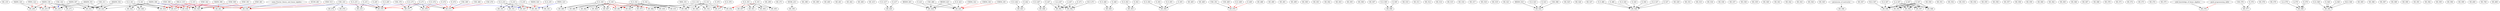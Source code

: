 digraph G {
    EE_135;
    edge [color=black];
    MATH_126 -> EE_205;
    MATH_136 -> EE_205;
    edge [color=red];
    PHYS_122 -> EE_205;
    edge [color=black];
    MATH_126 -> EE_215;
    MATH_307 -> EE_215;
    MATH_136 -> EE_215;
    edge [color=red];
    PHYS_122 -> EE_215;
    edge [color=black];
    E_E_215 -> EE_233;
    E_215 -> EE_233;
    edge [color=black];
    MATH_136 -> EE_235;
    MATH_307 -> EE_235;
    AMATH_351 -> EE_235;
    edge [color=red];
    PHYS_122 -> EE_235;
    edge [color=blue];
    CSE_142 -> EE_235;
    edge [color=black];
    CSE_142 -> EE_271;
    EE_299;
    edge [color=black];
    E_E_233 -> EE_331;
    E_233 -> EE_331;
    edge [color=black];
    E_E_331 -> EE_332;
    E_331 -> EE_332;
    edge [color=black];
    E_E_235 -> EE_341;
    E_235 -> EE_341;
    edge [color=black];
    E_E_233 -> EE_351;
    E_233 -> EE_351;
    edge [color=black];
    E_E_233 -> EE_361;
    E_233 -> EE_361;
    edge [color=red];
    MATH_324 -> EE_361;
    edge [color=blue];
    PHYS_123 -> EE_361;
    EE_371;
    edge [color=black];
    HCDE_231 -> EE_393;
    EE_398;
    EE_399;
    EE_400;
    EE_401;
    EE_402;
    EE_406;
    EE_415;
    edge [color=black];
    E_E_341 -> EE_416;
    E_341 -> EE_416;
    edge [color=red];
    STAT_390 -> EE_416;
    IND_E_315 -> EE_416;
    E_315 -> EE_416;
    edge [color=black];
    E_E_341 -> EE_417;
    E_341 -> EE_417;
    edge [color=red];
    IND_E_315 -> EE_417;
    E_315 -> EE_417;
    MATH_390 -> EE_417;
    STAT_390 -> EE_417;
    edge [color=black];
    MATH_308 -> EE_418;
    edge [color=red];
    MATH_390 -> EE_418;
    STAT_390 -> EE_418;
    IND_E_315 -> EE_418;
    E_315 -> EE_418;
    edge [color=black];
    E_E_417 -> EE_420;
    E_417 -> EE_420;
    edge [color=black];
    MATH_136 -> EE_423;
    MATH_307 -> EE_423;
    AMATH_351 -> EE_423;
    CSE_311 -> EE_423;
    MATH_308 -> EE_423;
    AMATH_352 -> EE_423;
    edge [color=black];
    BIOEN_401 -> EE_424;
    BIOEN_423 -> EE_424;
    E_E_423 -> EE_424;
    E_423 -> EE_424;
    CSE_486 -> EE_424;
    edge [color=black];
    BIOEN_423 -> EE_425;
    E_E_423 -> EE_425;
    E_423 -> EE_425;
    CSE_486 -> EE_425;
    edge [color=red];
    CHEM_142 -> EE_425;
    CHEM_144 -> EE_425;
    CHEM_145 -> EE_425;
    edge [color=black];
    E_E_332 -> EE_433;
    E_332 -> EE_433;
    edge [color=black];
    E_E_332 -> EE_436;
    E_332 -> EE_436;
    edge [color=black];
    E_E_341 -> EE_440;
    E_341 -> EE_440;
    edge [color=black];
    E_E_341 -> EE_442;
    E_341 -> EE_442;
    edge [color=black];
    E_E_442 -> EE_443;
    E_442 -> EE_443;
    edge [color=black];
    E_E_233 -> EE_447;
    E_233 -> EE_447;
    edge [color=red];
    E_E_235 -> EE_447;
    E_235 -> EE_447;
    edge [color=blue];
    MATH_308 -> EE_447;
    edge [color=black];
    E_E_447 -> EE_448;
    E_447 -> EE_448;
    edge [color=black];
    E_E_448 -> EE_449;
    E_448 -> EE_449;
    edge [color=black];
    E_E_351 -> EE_451;
    E_351 -> EE_451;
    edge [color=black];
    E_E_331 -> EE_452;
    E_331 -> EE_452;
    edge [color=red];
    E_E_351 -> EE_452;
    E_351 -> EE_452;
    edge [color=black];
    E_E_452 -> EE_453;
    E_452 -> EE_453;
    edge [color=black];
    E_E_351 -> EE_454;
    E_351 -> EE_454;
    edge [color=black];
    E_E_351 -> EE_455;
    E_351 -> EE_455;
    edge [color=black];
    E_E_454 -> EE_456;
    E_454 -> EE_456;
    E_E_455 -> EE_456;
    E_455 -> EE_456;
    edge [color=black];
    E_E_351 -> EE_457;
    E_351 -> EE_457;
    edge [color=black];
    CSE_143 -> EE_461;
    edge [color=red];
    MATH_390 -> EE_461;
    STAT_391 -> EE_461;
    IND_E_315 -> EE_461;
    E_315 -> EE_461;
    edge [color=black];
    E_E_361 -> EE_462;
    E_361 -> EE_462;
    edge [color=black];
    E_E_332 -> EE_463;
    E_332 -> EE_463;
    edge [color=red];
    E_E_361 -> EE_463;
    E_361 -> EE_463;
    edge [color=black];
    E_E_361 -> EE_464;
    E_361 -> EE_464;
    EE_465;
    edge [color=black];
    E_E_361 -> EE_467;
    E_361 -> EE_467;
    EE_469;
    edge [color=black];
    CSE_351 -> EE_470;
    edge [color=red];
    CSE_469 -> EE_470;
    E_E_469 -> EE_470;
    E_469 -> EE_470;
    edge [color=black];
    E_E_271 -> EE_471;
    E_271 -> EE_471;
    CSE_370 -> EE_471;
    edge [color=red];
    CSE_143 -> EE_471;
    edge [color=black];
    CSE_143 -> EE_472;
    edge [color=black];
    E_E_332 -> EE_473;
    E_332 -> EE_473;
    edge [color=black];
    CSE_143 -> EE_474;
    edge [color=black];
    E_E_271 -> EE_475;
    E_271 -> EE_475;
    CSE_369 -> EE_475;
    edge [color=red];
    CSE_466 -> EE_475;
    E_E_472 -> EE_475;
    E_472 -> EE_475;
    CSE_474 -> EE_475;
    E_474 -> EE_475;
    edge [color=black];
    E_E_205 -> EE_476;
    E_205 -> EE_476;
    E_E_215 -> EE_476;
    E_215 -> EE_476;
    edge [color=red];
    E_E_271 -> EE_476;
    E_271 -> EE_476;
    edge [color=black];
    E_E_331 -> EE_477;
    E_331 -> EE_477;
    edge [color=red];
    E_E_476 -> EE_477;
    E_476 -> EE_477;
    edge [color=black];
    E_E_271 -> EE_478;
    E_271 -> EE_478;
    edge [color=red];
    E_E_472 -> EE_478;
    E_472 -> EE_478;
    edge [color=black];
    E_E_361 -> EE_480;
    E_361 -> EE_480;
    edge [color=black];
    E_E_332 -> EE_481;
    E_332 -> EE_481;
    edge [color=red];
    E_E_361 -> EE_481;
    E_361 -> EE_481;
    edge [color=black];
    E_E_331 -> EE_482;
    E_331 -> EE_482;
    edge [color=red];
    E_E_361 -> EE_482;
    E_361 -> EE_482;
    edge [color=black];
    E_E_331 -> EE_484;
    E_331 -> EE_484;
    edge [color=black];
    E_E_361 -> EE_485;
    E_361 -> EE_485;
    PHYS_123 -> EE_485;
    edge [color=black];
    E_E_331 -> EE_486;
    E_331 -> EE_486;
    E_E_361 -> EE_486;
    E_361 -> EE_486;
    MSE_351 -> EE_486;
    EE_488;
    EE_490;
    EE_491;
    EE_499;
    EE_500;
    EE_501;
    EE_502;
    EE_503;
    EE_505;
    EE_506;
    EE_507;
    edge [color=black];
    E_E_505 -> EE_508;
    E_505 -> EE_508;
    EE_510;
    EE_511;
    EE_512;
    EE_514;
    EE_515;
    EE_516;
    EE_517;
    EE_518;
    EE_519;
    edge [color=black];
    STAT_342 -> EE_520;
    STAT_390 -> EE_520;
    STAT_481 -> EE_520;
    STAT_509 -> EE_520;
    IND_E_315 -> EE_520;
    E_315 -> EE_520;
    EE_521;
    edge [color=black];
    MATH_136 -> EE_523;
    MATH_307 -> EE_523;
    AMATH_351 -> EE_523;
    CSE_311 -> EE_523;
    MATH_308 -> EE_523;
    AMATH_352 -> EE_523;
    edge [color=black];
    BIOEN_523 -> EE_524;
    E_E_523 -> EE_524;
    E_523 -> EE_524;
    CSE_586 -> EE_524;
    EE_525;
    EE_526;
    EE_527;
    edge [color=black];
    E_E_486 -> EE_528;
    E_486 -> EE_528;
    E_E_520 -> EE_528;
    E_520 -> EE_528;
    E_504 -> EE_528;
    E_E_527 -> EE_528;
    E_527 -> EE_528;
    EE_529;
    edge [color=black];
    some_Fourier_theory_and_linear_algebra -> EE_530;
    edge [color=red];
    MATH_390 -> EE_530;
    ECON_481 -> EE_530;
    STAT_481 -> EE_530;
    STAT_509 -> EE_530;
    STAT_513 -> EE_530;
    IND_E_315 -> EE_530;
    E_315 -> EE_530;
    EE_531;
    EE_533;
    EE_534;
    EE_536;
    EE_537;
    EE_538;
    EE_539;
    EE_540;
    EE_541;
    EE_542;
    EE_543;
    EE_544;
    EE_545;
    edge [color=black];
    permission_of_instructor -> EE_546;
    EE_547;
    edge [color=black];
    A_A_547 -> EE_548;
    A_547 -> EE_548;
    E_547 -> EE_548;
    E_547 -> EE_548;
    edge [color=black];
    A_A_547 -> EE_549;
    A_547 -> EE_549;
    E_E_547 -> EE_549;
    E_547 -> EE_549;
    M_E_547 -> EE_549;
    E_547 -> EE_549;
    EE_550;
    EE_551;
    EE_552;
    EE_553;
    EE_554;
    EE_555;
    EE_556;
    EE_557;
    EE_558;
    EE_559;
    EE_560;
    EE_562;
    EE_565;
    EE_566;
    EE_567;
    EE_568;
    EE_570;
    EE_571;
    EE_572;
    EE_573;
    EE_574;
    EE_575;
    edge [color=black];
    solid_knowledge_of_linear_algebra -> EE_576;
    edge [color=red];
    good_programming_skills -> EE_576;
    edge [color=black];
    CSE_576 -> EE_577;
    E_576 -> EE_577;
    EE_578;
    EE_579;
    edge [color=black];
    A_A_570 -> EE_580;
    A_570 -> EE_580;
    E_570 -> EE_580;
    E_570 -> EE_580;
    edge [color=black];
    E_E_548 -> EE_581;
    E_548 -> EE_581;
    A_548 -> EE_581;
    M_E_548 -> EE_581;
    E_548 -> EE_581;
    edge [color=black];
    A_A_447 -> EE_582;
    A_447 -> EE_582;
    E_447 -> EE_582;
    M_E_471 -> EE_582;
    E_471 -> EE_582;
    edge [color=black];
    A_A_447 -> EE_583;
    A_447 -> EE_583;
    E_447 -> EE_583;
    E_471 -> EE_583;
    EE_585;
    EE_586;
    EE_587;
    EE_589;
    EE_590;
    EE_591;
    EE_592;
    edge [color=black];
    A_A_547 -> EE_593;
    A_547 -> EE_593;
    E_547 -> EE_593;
    E_547 -> EE_593;
    edge [color=black];
    A_A_547 -> EE_594;
    A_547 -> EE_594;
    E_547 -> EE_594;
    E_547 -> EE_594;
    EE_595;
    EE_596;
    edge [color=black];
    A_A_547 -> EE_597;
    A_547 -> EE_597;
    E_547 -> EE_597;
    E_547 -> EE_597;
    EE_599;
    EE_600;
    EE_700;
    EE_800;
}
